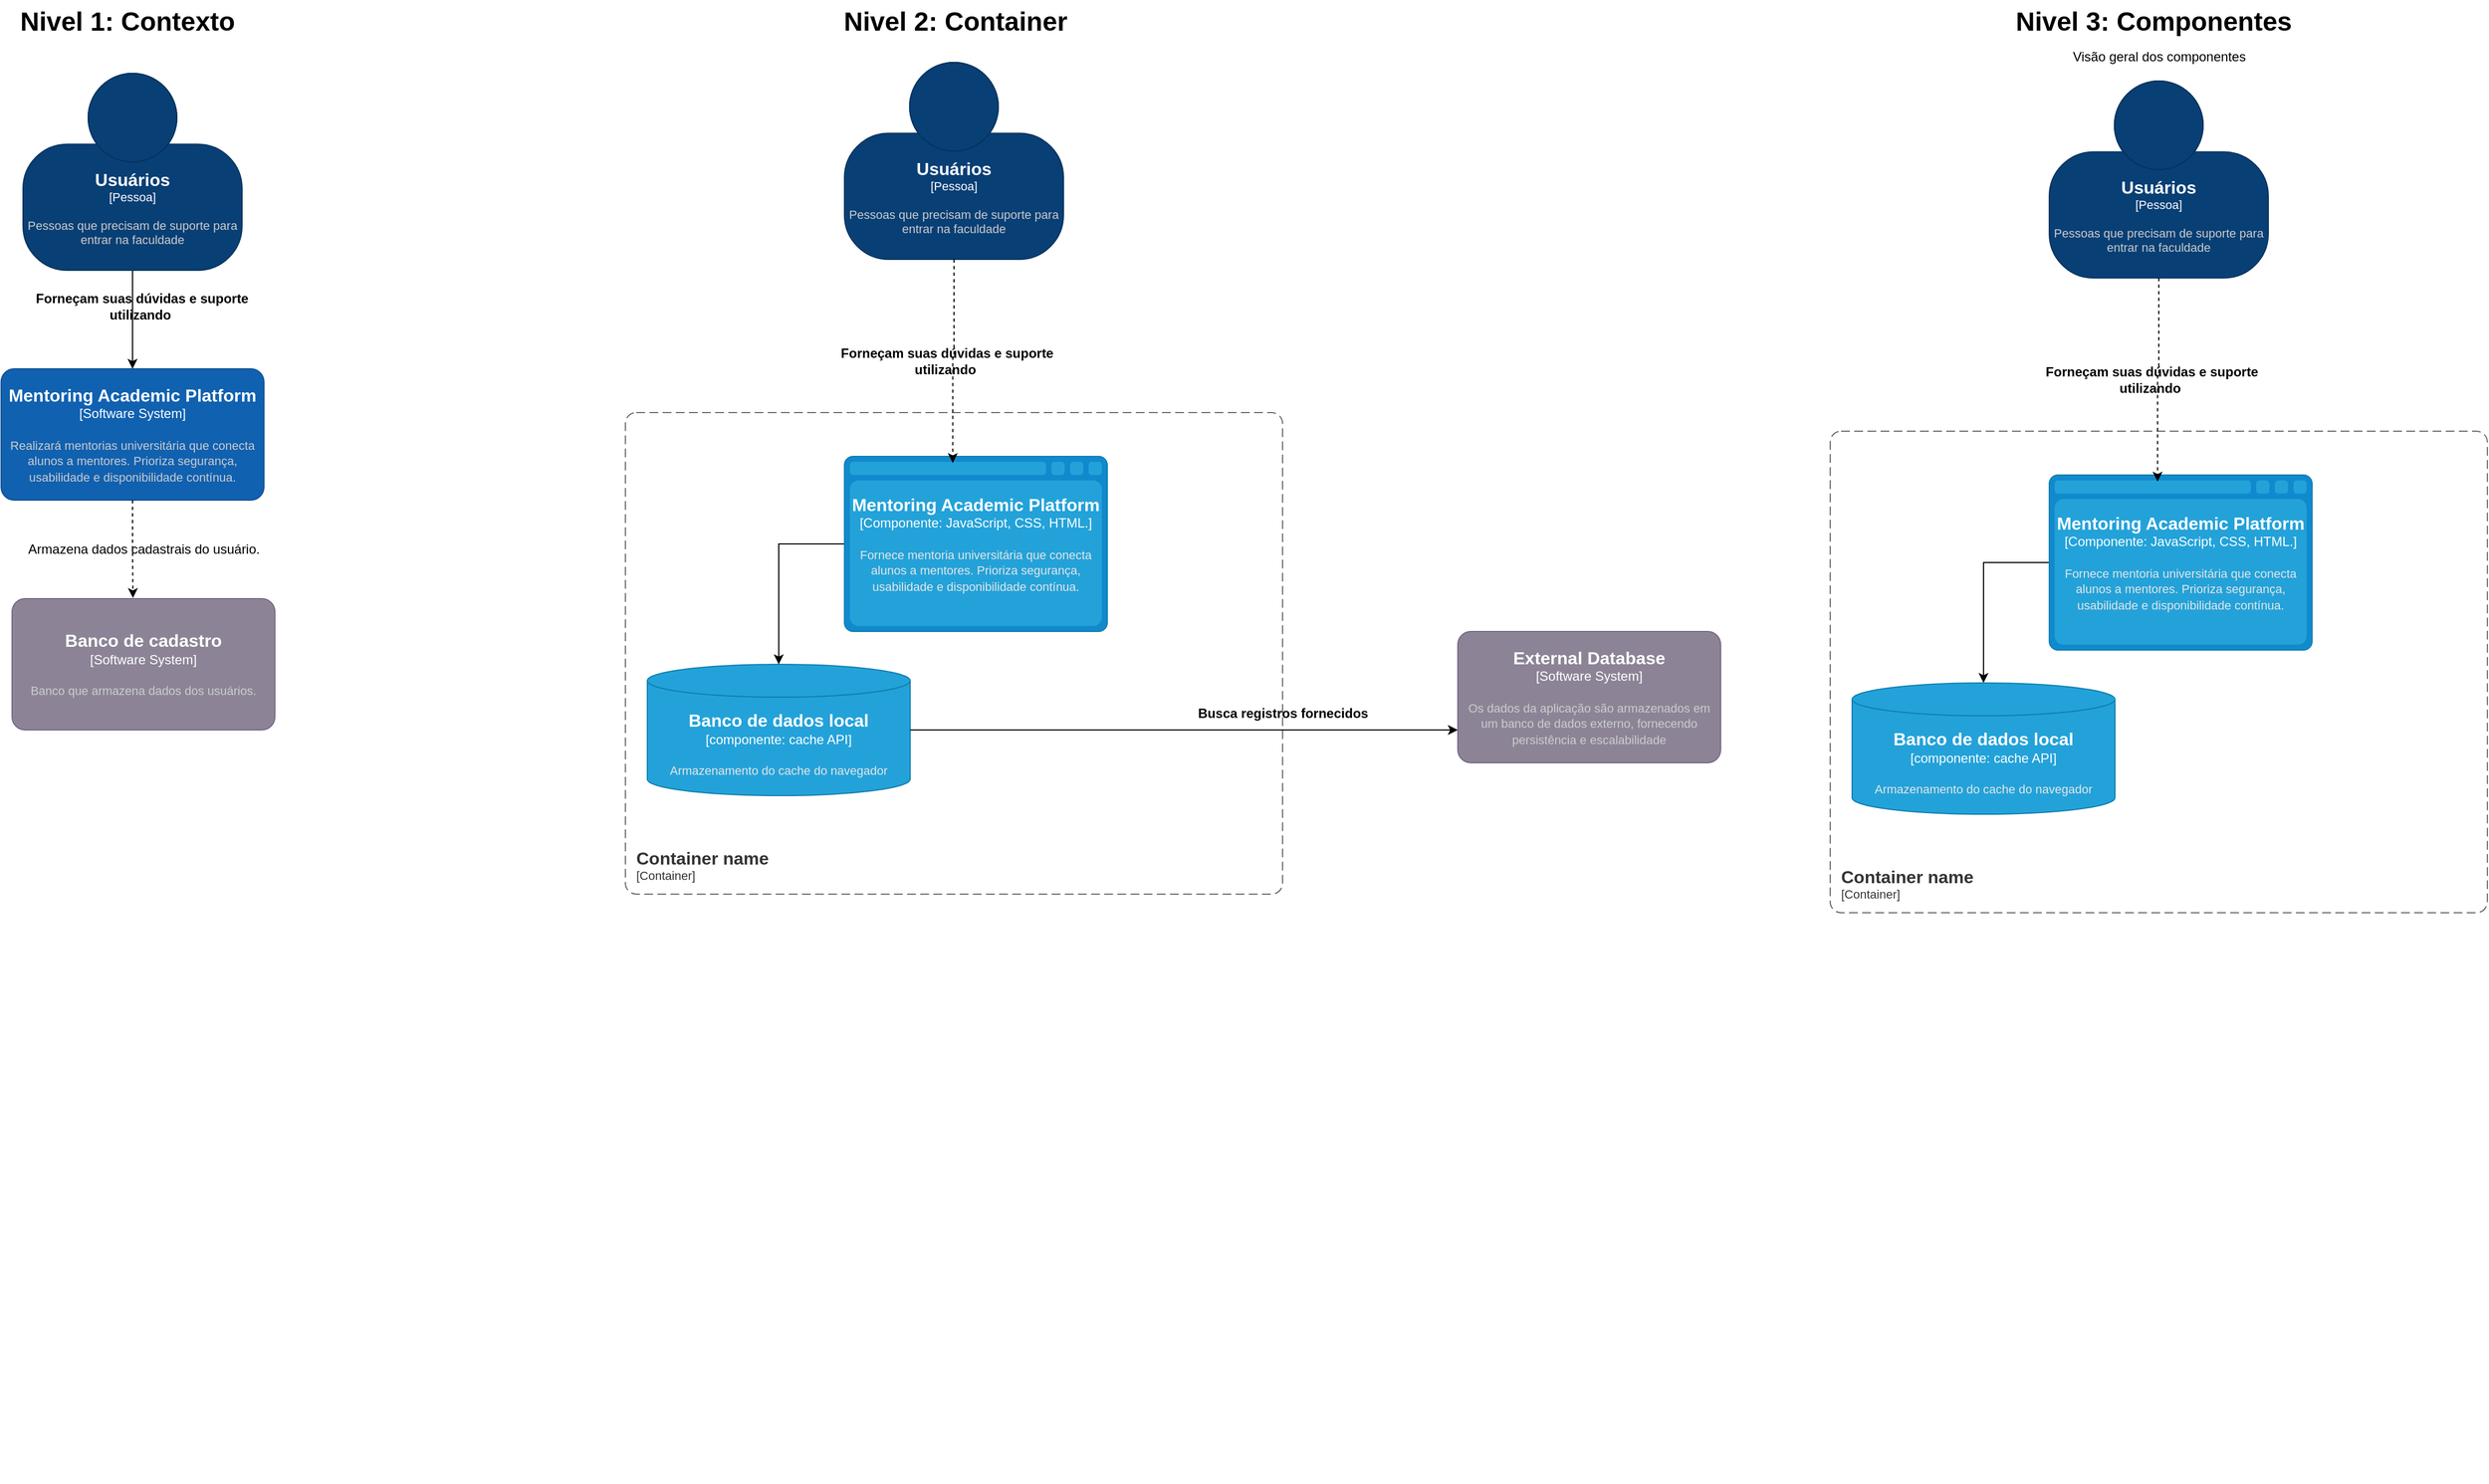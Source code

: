<mxfile version="24.4.4" type="github">
  <diagram name="Página-1" id="hNWeDOTvxeSPMLywXIc1">
    <mxGraphModel dx="1160" dy="2289" grid="1" gridSize="10" guides="1" tooltips="1" connect="1" arrows="1" fold="1" page="1" pageScale="1" pageWidth="827" pageHeight="1169" math="0" shadow="0">
      <root>
        <mxCell id="0" />
        <mxCell id="1" parent="0" />
        <mxCell id="nxUK8nswMwrbXOq0CG-j-11" value="" style="edgeStyle=orthogonalEdgeStyle;rounded=0;orthogonalLoop=1;jettySize=auto;html=1;" edge="1" parent="1" source="nxUK8nswMwrbXOq0CG-j-6" target="nxUK8nswMwrbXOq0CG-j-10">
          <mxGeometry relative="1" as="geometry" />
        </mxCell>
        <object placeholders="1" c4Name="Usuários" c4Type="Pessoa" c4Description="Pessoas que precisam de suporte para entrar na faculdade" label="&lt;font style=&quot;font-size: 16px&quot;&gt;&lt;b&gt;%c4Name%&lt;/b&gt;&lt;/font&gt;&lt;div&gt;[%c4Type%]&lt;/div&gt;&lt;br&gt;&lt;div&gt;&lt;font style=&quot;font-size: 11px&quot;&gt;&lt;font color=&quot;#cccccc&quot;&gt;%c4Description%&lt;/font&gt;&lt;/div&gt;" id="nxUK8nswMwrbXOq0CG-j-6">
          <mxCell style="html=1;fontSize=11;dashed=0;whiteSpace=wrap;fillColor=#083F75;strokeColor=#06315C;fontColor=#ffffff;shape=mxgraph.c4.person2;align=center;metaEdit=1;points=[[0.5,0,0],[1,0.5,0],[1,0.75,0],[0.75,1,0],[0.5,1,0],[0.25,1,0],[0,0.75,0],[0,0.5,0]];resizable=0;" vertex="1" parent="1">
            <mxGeometry x="390" y="-1080" width="200" height="180" as="geometry" />
          </mxCell>
        </object>
        <object placeholders="1" c4Name="Mentoring Academic Platform&#xa;" c4Type="Software System" c4Description="Realizará mentorias universitária que conecta alunos a mentores. Prioriza segurança, usabilidade e disponibilidade contínua." label="&lt;font style=&quot;font-size: 16px&quot;&gt;&lt;b&gt;%c4Name%&lt;/b&gt;&lt;/font&gt;&lt;div&gt;[%c4Type%]&lt;/div&gt;&lt;br&gt;&lt;div&gt;&lt;font style=&quot;font-size: 11px&quot;&gt;&lt;font color=&quot;#cccccc&quot;&gt;%c4Description%&lt;/font&gt;&lt;/div&gt;" id="nxUK8nswMwrbXOq0CG-j-10">
          <mxCell style="rounded=1;whiteSpace=wrap;html=1;labelBackgroundColor=none;fillColor=#1061B0;fontColor=#ffffff;align=center;arcSize=10;strokeColor=#0D5091;metaEdit=1;resizable=0;points=[[0.25,0,0],[0.5,0,0],[0.75,0,0],[1,0.25,0],[1,0.5,0],[1,0.75,0],[0.75,1,0],[0.5,1,0],[0.25,1,0],[0,0.75,0],[0,0.5,0],[0,0.25,0]];" vertex="1" parent="1">
            <mxGeometry x="370" y="-810" width="240" height="120" as="geometry" />
          </mxCell>
        </object>
        <object placeholders="1" c4Name="Banco de cadastro" c4Type="Software System" c4Description="Banco que armazena dados dos usuários." label="&lt;font style=&quot;font-size: 16px&quot;&gt;&lt;b&gt;%c4Name%&lt;/b&gt;&lt;/font&gt;&lt;div&gt;[%c4Type%]&lt;/div&gt;&lt;br&gt;&lt;div&gt;&lt;font style=&quot;font-size: 11px&quot;&gt;&lt;font color=&quot;#cccccc&quot;&gt;%c4Description%&lt;/font&gt;&lt;/div&gt;" id="nxUK8nswMwrbXOq0CG-j-13">
          <mxCell style="rounded=1;whiteSpace=wrap;html=1;labelBackgroundColor=none;fillColor=#8C8496;fontColor=#ffffff;align=center;arcSize=10;strokeColor=#736782;metaEdit=1;resizable=0;points=[[0.25,0,0],[0.5,0,0],[0.75,0,0],[1,0.25,0],[1,0.5,0],[1,0.75,0],[0.75,1,0],[0.5,1,0],[0.25,1,0],[0,0.75,0],[0,0.5,0],[0,0.25,0]];" vertex="1" parent="1">
            <mxGeometry x="380" y="-600" width="240" height="120" as="geometry" />
          </mxCell>
        </object>
        <mxCell id="nxUK8nswMwrbXOq0CG-j-14" style="edgeStyle=orthogonalEdgeStyle;rounded=0;orthogonalLoop=1;jettySize=auto;html=1;exitX=0.5;exitY=1;exitDx=0;exitDy=0;exitPerimeter=0;entryX=0.46;entryY=-0.005;entryDx=0;entryDy=0;entryPerimeter=0;dashed=1;" edge="1" parent="1" source="nxUK8nswMwrbXOq0CG-j-10" target="nxUK8nswMwrbXOq0CG-j-13">
          <mxGeometry relative="1" as="geometry" />
        </mxCell>
        <mxCell id="nxUK8nswMwrbXOq0CG-j-15" value="&lt;font style=&quot;vertical-align: inherit;&quot;&gt;&lt;font style=&quot;vertical-align: inherit;&quot;&gt;&lt;font style=&quot;vertical-align: inherit;&quot;&gt;&lt;font style=&quot;vertical-align: inherit;&quot;&gt;Armazena dados cadastrais do usuário.&lt;/font&gt;&lt;/font&gt;&lt;/font&gt;&lt;/font&gt;" style="text;html=1;align=center;verticalAlign=middle;resizable=0;points=[];autosize=1;strokeColor=none;fillColor=none;" vertex="1" parent="1">
          <mxGeometry x="385" y="-660" width="230" height="30" as="geometry" />
        </mxCell>
        <mxCell id="nxUK8nswMwrbXOq0CG-j-16" value="&lt;font style=&quot;vertical-align: inherit;&quot;&gt;&lt;font style=&quot;vertical-align: inherit;&quot;&gt;&lt;font style=&quot;vertical-align: inherit;&quot;&gt;&lt;font style=&quot;vertical-align: inherit;&quot;&gt;&lt;font style=&quot;vertical-align: inherit;&quot;&gt;&lt;font style=&quot;vertical-align: inherit;&quot;&gt;&lt;font style=&quot;vertical-align: inherit;&quot;&gt;&lt;font style=&quot;vertical-align: inherit;&quot;&gt;Forneçam suas dúvidas e suporte&amp;nbsp;&lt;/font&gt;&lt;/font&gt;&lt;/font&gt;&lt;/font&gt;&lt;/font&gt;&lt;/font&gt;&lt;/font&gt;&lt;/font&gt;&lt;div&gt;&lt;font style=&quot;vertical-align: inherit;&quot;&gt;&lt;font style=&quot;vertical-align: inherit;&quot;&gt;&lt;font style=&quot;vertical-align: inherit;&quot;&gt;&lt;font style=&quot;vertical-align: inherit;&quot;&gt;&lt;font style=&quot;vertical-align: inherit;&quot;&gt;&lt;font style=&quot;vertical-align: inherit;&quot;&gt;utilizando&amp;nbsp;&amp;nbsp;&lt;/font&gt;&lt;/font&gt;&lt;/font&gt;&lt;/font&gt;&lt;/font&gt;&lt;/font&gt;&lt;/div&gt;" style="text;html=1;align=center;verticalAlign=middle;resizable=0;points=[];autosize=1;strokeColor=none;fillColor=none;fontStyle=1" vertex="1" parent="1">
          <mxGeometry x="395" y="-887" width="210" height="40" as="geometry" />
        </mxCell>
        <mxCell id="nxUK8nswMwrbXOq0CG-j-29" value="&lt;span style=&quot;color: rgba(0, 0, 0, 0); font-family: monospace; font-size: 0px; text-align: start;&quot;&gt;&lt;font style=&quot;vertical-align: inherit;&quot;&gt;&lt;font style=&quot;vertical-align: inherit;&quot;&gt;%3CmxGraphModel%3E%3Croot%3E%3CmxCell%20id%3D%220%22%2F%3E%3CmxCell%20id%3D%221%22%20parent%3D%220%22%2F%3E%3Cobject%20placeholders%3D %221%22%20c4Nome%3D%22Usu%C3%A1rios%22%20c4Tipo%3D%22Pessoa%22%20c4Descrição%3D%22Pessoas%20que%20precisam%20de%20suporte%20para%20entrar%20na%20faculdade%22%20rótulo %3D%22%26lt%3Bfont%20style%3D%26quot%3Bfont-size%3A%2016px%26quot%3B%26gt%3B%26lt%3Bb%26gt%3B%25c4Name%25%26lt%3B%2Fb%26gt %3B%26lt%3B%2Ffont%26gt%3B%26lt%3Bdiv%26gt%3B%5B%25c4Tipo%25%5D%26lt%3B%2Fdiv%26gt%3B%26lt%3Bbr%26gt%3B%26lt%3Bdiv % 26gt% 3B% 26lt% 3Bfont% 20style% 3D% 26quot% 3Bfont-size% 3A% 2011px% 26quot% 3B% 26gt% 3B% 26lt% 3Bfont% 20color% 3D% 26quot% 3B% 23cccccc% 26quot% 3B% 26gt % 3B% 25c4Descrição% 25% 26lt% 3B% 2Ffont% 26gt% 3B% 26lt% 3B% 2Fdiv% 26gt% 3B% 22% 20id% 3D% 222% 22% 3E% 3CmxCell% 20style% 3D% 22html% 3D1% 3BTamanho da fonte %. %5B0,5%2C0%2C0%5D%2C%5B1%2C0,5%2C0%5D%2C%5B1%2C0,75%2C0%5D%2C%5B0,75%2C1%2C0%5D%2C%5B0 .5%2C1%2C0%5D%2C%5B0,25%2C1%2C0%5D%2C%5B0%2C0,75%2C0%5D%2C%5B0%2C0,5%2C0%5D%5D%3Redimensionável%3D0 %3B%22%20vértice%3D%221%22%20pai%3D%221%22%3E%3CmxGeometria%20x%3D%221170%22%20y%3D%2210%22%20largura%3D%22200%22%20altura %3D%22180%22%20as%3D%22geometria%22%2F%3E%3C%2FmxCell%3E%3C%2Fobject%3E%3C%2Froot%3E%3C%2FmxGraphModel%3E&lt;/font&gt;&lt;/font&gt;&lt;/span&gt;" style="text;html=1;align=center;verticalAlign=middle;resizable=0;points=[];autosize=1;strokeColor=none;fillColor=none;" vertex="1" parent="1">
          <mxGeometry x="2180" y="178" width="20" height="30" as="geometry" />
        </mxCell>
        <object placeholders="1" c4Name="Usuários" c4Type="Pessoa" c4Description="Pessoas que precisam de suporte para entrar na faculdade" label="&lt;font style=&quot;font-size: 16px&quot;&gt;&lt;b&gt;%c4Name%&lt;/b&gt;&lt;/font&gt;&lt;div&gt;[%c4Type%]&lt;/div&gt;&lt;br&gt;&lt;div&gt;&lt;font style=&quot;font-size: 11px&quot;&gt;&lt;font color=&quot;#cccccc&quot;&gt;%c4Description%&lt;/font&gt;&lt;/div&gt;" id="nxUK8nswMwrbXOq0CG-j-31">
          <mxCell style="html=1;fontSize=11;dashed=0;whiteSpace=wrap;fillColor=#083F75;strokeColor=#06315C;fontColor=#ffffff;shape=mxgraph.c4.person2;align=center;metaEdit=1;points=[[0.5,0,0],[1,0.5,0],[1,0.75,0],[0.75,1,0],[0.5,1,0],[0.25,1,0],[0,0.75,0],[0,0.5,0]];resizable=0;" vertex="1" parent="1">
            <mxGeometry x="1140" y="-1090" width="200" height="180" as="geometry" />
          </mxCell>
        </object>
        <object placeholders="1" c4Name="Container name" c4Type="ContainerScopeBoundary" c4Application="Container" label="&lt;font style=&quot;font-size: 16px&quot;&gt;&lt;b&gt;&lt;div style=&quot;text-align: left&quot;&gt;%c4Name%&lt;/div&gt;&lt;/b&gt;&lt;/font&gt;&lt;div style=&quot;text-align: left&quot;&gt;[%c4Application%]&lt;/div&gt;" id="nxUK8nswMwrbXOq0CG-j-37">
          <mxCell style="rounded=1;fontSize=11;whiteSpace=wrap;html=1;dashed=1;arcSize=20;fillColor=none;strokeColor=#666666;fontColor=#333333;labelBackgroundColor=none;align=left;verticalAlign=bottom;labelBorderColor=none;spacingTop=0;spacing=10;dashPattern=8 4;metaEdit=1;rotatable=0;perimeter=rectanglePerimeter;noLabel=0;labelPadding=0;allowArrows=0;connectable=0;expand=0;recursiveResize=0;editable=1;pointerEvents=0;absoluteArcSize=1;points=[[0.25,0,0],[0.5,0,0],[0.75,0,0],[1,0.25,0],[1,0.5,0],[1,0.75,0],[0.75,1,0],[0.5,1,0],[0.25,1,0],[0,0.75,0],[0,0.5,0],[0,0.25,0]];" vertex="1" parent="1">
            <mxGeometry x="940" y="-770" width="600" height="440" as="geometry" />
          </mxCell>
        </object>
        <mxCell id="nxUK8nswMwrbXOq0CG-j-44" style="edgeStyle=orthogonalEdgeStyle;rounded=0;orthogonalLoop=1;jettySize=auto;html=1;exitX=0;exitY=0.5;exitDx=0;exitDy=0;exitPerimeter=0;" edge="1" parent="1" source="nxUK8nswMwrbXOq0CG-j-39" target="nxUK8nswMwrbXOq0CG-j-43">
          <mxGeometry relative="1" as="geometry">
            <mxPoint x="1050" y="-590" as="targetPoint" />
          </mxGeometry>
        </mxCell>
        <object placeholders="1" c4Name="Mentoring Academic Platform&#xa;" c4Type="Componente" c4Technology="JavaScript, CSS, HTML." c4Description="Fornece mentoria universitária que conecta alunos a mentores. Prioriza segurança, usabilidade e disponibilidade contínua." label="&lt;font style=&quot;font-size: 16px&quot;&gt;&lt;b&gt;%c4Name%&lt;/b&gt;&lt;/font&gt;&lt;div&gt;[%c4Type%:&amp;nbsp;%c4Technology%]&lt;/div&gt;&lt;br&gt;&lt;div&gt;&lt;font style=&quot;font-size: 11px&quot;&gt;&lt;font color=&quot;#E6E6E6&quot;&gt;%c4Description%&lt;/font&gt;&lt;/div&gt;" id="nxUK8nswMwrbXOq0CG-j-39">
          <mxCell style="shape=mxgraph.c4.webBrowserContainer2;whiteSpace=wrap;html=1;boundedLbl=1;rounded=0;labelBackgroundColor=none;strokeColor=#118ACD;fillColor=#23A2D9;strokeColor=#118ACD;strokeColor2=#0E7DAD;fontSize=12;fontColor=#ffffff;align=center;metaEdit=1;points=[[0.5,0,0],[1,0.25,0],[1,0.5,0],[1,0.75,0],[0.5,1,0],[0,0.75,0],[0,0.5,0],[0,0.25,0]];resizable=0;" vertex="1" parent="1">
            <mxGeometry x="1140" y="-730" width="240" height="160" as="geometry" />
          </mxCell>
        </object>
        <mxCell id="nxUK8nswMwrbXOq0CG-j-40" style="edgeStyle=orthogonalEdgeStyle;rounded=0;orthogonalLoop=1;jettySize=auto;html=1;exitX=0.5;exitY=1;exitDx=0;exitDy=0;exitPerimeter=0;entryX=0.412;entryY=0.038;entryDx=0;entryDy=0;entryPerimeter=0;dashed=1;" edge="1" parent="1" source="nxUK8nswMwrbXOq0CG-j-31" target="nxUK8nswMwrbXOq0CG-j-39">
          <mxGeometry relative="1" as="geometry" />
        </mxCell>
        <mxCell id="nxUK8nswMwrbXOq0CG-j-42" value="&lt;font style=&quot;vertical-align: inherit;&quot;&gt;&lt;font style=&quot;vertical-align: inherit;&quot;&gt;&lt;font style=&quot;vertical-align: inherit;&quot;&gt;&lt;font style=&quot;vertical-align: inherit;&quot;&gt;&lt;font style=&quot;vertical-align: inherit;&quot;&gt;&lt;font style=&quot;vertical-align: inherit;&quot;&gt;&lt;font style=&quot;vertical-align: inherit;&quot;&gt;&lt;font style=&quot;vertical-align: inherit;&quot;&gt;Forneçam suas dúvidas e suporte&amp;nbsp;&lt;/font&gt;&lt;/font&gt;&lt;/font&gt;&lt;/font&gt;&lt;/font&gt;&lt;/font&gt;&lt;/font&gt;&lt;/font&gt;&lt;div&gt;&lt;font style=&quot;vertical-align: inherit;&quot;&gt;&lt;font style=&quot;vertical-align: inherit;&quot;&gt;&lt;font style=&quot;vertical-align: inherit;&quot;&gt;&lt;font style=&quot;vertical-align: inherit;&quot;&gt;&lt;font style=&quot;vertical-align: inherit;&quot;&gt;&lt;font style=&quot;vertical-align: inherit;&quot;&gt;utilizando&amp;nbsp;&amp;nbsp;&lt;/font&gt;&lt;/font&gt;&lt;/font&gt;&lt;/font&gt;&lt;/font&gt;&lt;/font&gt;&lt;/div&gt;" style="text;html=1;align=center;verticalAlign=middle;resizable=0;points=[];autosize=1;strokeColor=none;fillColor=none;fontStyle=1" vertex="1" parent="1">
          <mxGeometry x="1130" y="-837" width="210" height="40" as="geometry" />
        </mxCell>
        <object placeholders="1" c4Name="Banco de dados local" c4Type="componente" c4Technology="cache API" c4Description="Armazenamento do cache do navegador" label="&lt;font style=&quot;font-size: 16px&quot;&gt;&lt;b&gt;%c4Name%&lt;/b&gt;&lt;/font&gt;&lt;div&gt;[%c4Type%:&amp;nbsp;%c4Technology%]&lt;/div&gt;&lt;br&gt;&lt;div&gt;&lt;font style=&quot;font-size: 11px&quot;&gt;&lt;font color=&quot;#E6E6E6&quot;&gt;%c4Description%&lt;/font&gt;&lt;/div&gt;" id="nxUK8nswMwrbXOq0CG-j-43">
          <mxCell style="shape=cylinder3;size=15;whiteSpace=wrap;html=1;boundedLbl=1;rounded=0;labelBackgroundColor=none;fillColor=#23A2D9;fontSize=12;fontColor=#ffffff;align=center;strokeColor=#0E7DAD;metaEdit=1;points=[[0.5,0,0],[1,0.25,0],[1,0.5,0],[1,0.75,0],[0.5,1,0],[0,0.75,0],[0,0.5,0],[0,0.25,0]];resizable=0;" vertex="1" parent="1">
            <mxGeometry x="960" y="-540" width="240" height="120" as="geometry" />
          </mxCell>
        </object>
        <object placeholders="1" c4Name="External Database" c4Type="Software System" c4Description="Os dados da aplicação são armazenados em um banco de dados externo, fornecendo persistência e escalabilidade" label="&lt;font style=&quot;font-size: 16px&quot;&gt;&lt;b&gt;%c4Name%&lt;/b&gt;&lt;/font&gt;&lt;div&gt;[%c4Type%]&lt;/div&gt;&lt;br&gt;&lt;div&gt;&lt;font style=&quot;font-size: 11px&quot;&gt;&lt;font color=&quot;#cccccc&quot;&gt;%c4Description%&lt;/font&gt;&lt;/div&gt;" id="nxUK8nswMwrbXOq0CG-j-45">
          <mxCell style="rounded=1;whiteSpace=wrap;html=1;labelBackgroundColor=none;fillColor=#8C8496;fontColor=#ffffff;align=center;arcSize=10;strokeColor=#736782;metaEdit=1;resizable=0;points=[[0.25,0,0],[0.5,0,0],[0.75,0,0],[1,0.25,0],[1,0.5,0],[1,0.75,0],[0.75,1,0],[0.5,1,0],[0.25,1,0],[0,0.75,0],[0,0.5,0],[0,0.25,0]];" vertex="1" parent="1">
            <mxGeometry x="1700" y="-570" width="240" height="120" as="geometry" />
          </mxCell>
        </object>
        <mxCell id="nxUK8nswMwrbXOq0CG-j-46" style="edgeStyle=orthogonalEdgeStyle;rounded=0;orthogonalLoop=1;jettySize=auto;html=1;exitX=1;exitY=0.5;exitDx=0;exitDy=0;exitPerimeter=0;entryX=0;entryY=0.75;entryDx=0;entryDy=0;entryPerimeter=0;" edge="1" parent="1" source="nxUK8nswMwrbXOq0CG-j-43" target="nxUK8nswMwrbXOq0CG-j-45">
          <mxGeometry relative="1" as="geometry" />
        </mxCell>
        <mxCell id="nxUK8nswMwrbXOq0CG-j-47" value="Busca registros fornecidos" style="text;html=1;align=center;verticalAlign=middle;resizable=0;points=[];autosize=1;strokeColor=none;fillColor=none;fontStyle=1" vertex="1" parent="1">
          <mxGeometry x="1460" y="-510" width="160" height="30" as="geometry" />
        </mxCell>
        <mxCell id="nxUK8nswMwrbXOq0CG-j-48" value="Nivel 1: Contexto" style="text;html=1;align=center;verticalAlign=middle;resizable=0;points=[];autosize=1;strokeColor=none;fillColor=none;fontStyle=1;fontSize=24;" vertex="1" parent="1">
          <mxGeometry x="380" y="-1147" width="210" height="40" as="geometry" />
        </mxCell>
        <mxCell id="nxUK8nswMwrbXOq0CG-j-49" value="Nivel 2: Container" style="text;html=1;align=center;verticalAlign=middle;resizable=0;points=[];autosize=1;strokeColor=none;fillColor=none;fontStyle=1;fontSize=24;" vertex="1" parent="1">
          <mxGeometry x="1136" y="-1147" width="210" height="40" as="geometry" />
        </mxCell>
        <object placeholders="1" c4Name="Usuários" c4Type="Pessoa" c4Description="Pessoas que precisam de suporte para entrar na faculdade" label="&lt;font style=&quot;font-size: 16px&quot;&gt;&lt;b&gt;%c4Name%&lt;/b&gt;&lt;/font&gt;&lt;div&gt;[%c4Type%]&lt;/div&gt;&lt;br&gt;&lt;div&gt;&lt;font style=&quot;font-size: 11px&quot;&gt;&lt;font color=&quot;#cccccc&quot;&gt;%c4Description%&lt;/font&gt;&lt;/div&gt;" id="nxUK8nswMwrbXOq0CG-j-50">
          <mxCell style="html=1;fontSize=11;dashed=0;whiteSpace=wrap;fillColor=#083F75;strokeColor=#06315C;fontColor=#ffffff;shape=mxgraph.c4.person2;align=center;metaEdit=1;points=[[0.5,0,0],[1,0.5,0],[1,0.75,0],[0.75,1,0],[0.5,1,0],[0.25,1,0],[0,0.75,0],[0,0.5,0]];resizable=0;" vertex="1" parent="1">
            <mxGeometry x="2240" y="-1073" width="200" height="180" as="geometry" />
          </mxCell>
        </object>
        <object placeholders="1" c4Name="Container name" c4Type="ContainerScopeBoundary" c4Application="Container" label="&lt;font style=&quot;font-size: 16px&quot;&gt;&lt;b&gt;&lt;div style=&quot;text-align: left&quot;&gt;%c4Name%&lt;/div&gt;&lt;/b&gt;&lt;/font&gt;&lt;div style=&quot;text-align: left&quot;&gt;[%c4Application%]&lt;/div&gt;" id="nxUK8nswMwrbXOq0CG-j-51">
          <mxCell style="rounded=1;fontSize=11;whiteSpace=wrap;html=1;dashed=1;arcSize=20;fillColor=none;strokeColor=#666666;fontColor=#333333;labelBackgroundColor=none;align=left;verticalAlign=bottom;labelBorderColor=none;spacingTop=0;spacing=10;dashPattern=8 4;metaEdit=1;rotatable=0;perimeter=rectanglePerimeter;noLabel=0;labelPadding=0;allowArrows=0;connectable=0;expand=0;recursiveResize=0;editable=1;pointerEvents=0;absoluteArcSize=1;points=[[0.25,0,0],[0.5,0,0],[0.75,0,0],[1,0.25,0],[1,0.5,0],[1,0.75,0],[0.75,1,0],[0.5,1,0],[0.25,1,0],[0,0.75,0],[0,0.5,0],[0,0.25,0]];" vertex="1" parent="1">
            <mxGeometry x="2040" y="-753" width="600" height="440" as="geometry" />
          </mxCell>
        </object>
        <mxCell id="nxUK8nswMwrbXOq0CG-j-52" style="edgeStyle=orthogonalEdgeStyle;rounded=0;orthogonalLoop=1;jettySize=auto;html=1;exitX=0;exitY=0.5;exitDx=0;exitDy=0;exitPerimeter=0;" edge="1" parent="1" source="nxUK8nswMwrbXOq0CG-j-53" target="nxUK8nswMwrbXOq0CG-j-56">
          <mxGeometry relative="1" as="geometry">
            <mxPoint x="2150" y="-573" as="targetPoint" />
          </mxGeometry>
        </mxCell>
        <object placeholders="1" c4Name="Mentoring Academic Platform&#xa;" c4Type="Componente" c4Technology="JavaScript, CSS, HTML." c4Description="Fornece mentoria universitária que conecta alunos a mentores. Prioriza segurança, usabilidade e disponibilidade contínua." label="&lt;font style=&quot;font-size: 16px&quot;&gt;&lt;b&gt;%c4Name%&lt;/b&gt;&lt;/font&gt;&lt;div&gt;[%c4Type%:&amp;nbsp;%c4Technology%]&lt;/div&gt;&lt;br&gt;&lt;div&gt;&lt;font style=&quot;font-size: 11px&quot;&gt;&lt;font color=&quot;#E6E6E6&quot;&gt;%c4Description%&lt;/font&gt;&lt;/div&gt;" id="nxUK8nswMwrbXOq0CG-j-53">
          <mxCell style="shape=mxgraph.c4.webBrowserContainer2;whiteSpace=wrap;html=1;boundedLbl=1;rounded=0;labelBackgroundColor=none;strokeColor=#118ACD;fillColor=#23A2D9;strokeColor=#118ACD;strokeColor2=#0E7DAD;fontSize=12;fontColor=#ffffff;align=center;metaEdit=1;points=[[0.5,0,0],[1,0.25,0],[1,0.5,0],[1,0.75,0],[0.5,1,0],[0,0.75,0],[0,0.5,0],[0,0.25,0]];resizable=0;" vertex="1" parent="1">
            <mxGeometry x="2240" y="-713" width="240" height="160" as="geometry" />
          </mxCell>
        </object>
        <mxCell id="nxUK8nswMwrbXOq0CG-j-54" style="edgeStyle=orthogonalEdgeStyle;rounded=0;orthogonalLoop=1;jettySize=auto;html=1;exitX=0.5;exitY=1;exitDx=0;exitDy=0;exitPerimeter=0;entryX=0.412;entryY=0.038;entryDx=0;entryDy=0;entryPerimeter=0;dashed=1;" edge="1" parent="1" source="nxUK8nswMwrbXOq0CG-j-50" target="nxUK8nswMwrbXOq0CG-j-53">
          <mxGeometry relative="1" as="geometry" />
        </mxCell>
        <mxCell id="nxUK8nswMwrbXOq0CG-j-55" value="&lt;font style=&quot;vertical-align: inherit;&quot;&gt;&lt;font style=&quot;vertical-align: inherit;&quot;&gt;&lt;font style=&quot;vertical-align: inherit;&quot;&gt;&lt;font style=&quot;vertical-align: inherit;&quot;&gt;&lt;font style=&quot;vertical-align: inherit;&quot;&gt;&lt;font style=&quot;vertical-align: inherit;&quot;&gt;&lt;font style=&quot;vertical-align: inherit;&quot;&gt;&lt;font style=&quot;vertical-align: inherit;&quot;&gt;Forneçam suas dúvidas e suporte&amp;nbsp;&lt;/font&gt;&lt;/font&gt;&lt;/font&gt;&lt;/font&gt;&lt;/font&gt;&lt;/font&gt;&lt;/font&gt;&lt;/font&gt;&lt;div&gt;&lt;font style=&quot;vertical-align: inherit;&quot;&gt;&lt;font style=&quot;vertical-align: inherit;&quot;&gt;&lt;font style=&quot;vertical-align: inherit;&quot;&gt;&lt;font style=&quot;vertical-align: inherit;&quot;&gt;&lt;font style=&quot;vertical-align: inherit;&quot;&gt;&lt;font style=&quot;vertical-align: inherit;&quot;&gt;utilizando&amp;nbsp;&amp;nbsp;&lt;/font&gt;&lt;/font&gt;&lt;/font&gt;&lt;/font&gt;&lt;/font&gt;&lt;/font&gt;&lt;/div&gt;" style="text;html=1;align=center;verticalAlign=middle;resizable=0;points=[];autosize=1;strokeColor=none;fillColor=none;fontStyle=1" vertex="1" parent="1">
          <mxGeometry x="2230" y="-820" width="210" height="40" as="geometry" />
        </mxCell>
        <object placeholders="1" c4Name="Banco de dados local" c4Type="componente" c4Technology="cache API" c4Description="Armazenamento do cache do navegador" label="&lt;font style=&quot;font-size: 16px&quot;&gt;&lt;b&gt;%c4Name%&lt;/b&gt;&lt;/font&gt;&lt;div&gt;[%c4Type%:&amp;nbsp;%c4Technology%]&lt;/div&gt;&lt;br&gt;&lt;div&gt;&lt;font style=&quot;font-size: 11px&quot;&gt;&lt;font color=&quot;#E6E6E6&quot;&gt;%c4Description%&lt;/font&gt;&lt;/div&gt;" id="nxUK8nswMwrbXOq0CG-j-56">
          <mxCell style="shape=cylinder3;size=15;whiteSpace=wrap;html=1;boundedLbl=1;rounded=0;labelBackgroundColor=none;fillColor=#23A2D9;fontSize=12;fontColor=#ffffff;align=center;strokeColor=#0E7DAD;metaEdit=1;points=[[0.5,0,0],[1,0.25,0],[1,0.5,0],[1,0.75,0],[0.5,1,0],[0,0.75,0],[0,0.5,0],[0,0.25,0]];resizable=0;" vertex="1" parent="1">
            <mxGeometry x="2060" y="-523" width="240" height="120" as="geometry" />
          </mxCell>
        </object>
        <mxCell id="nxUK8nswMwrbXOq0CG-j-57" value="Nivel 3: Componentes" style="text;html=1;align=center;verticalAlign=middle;resizable=0;points=[];autosize=1;strokeColor=none;fillColor=none;fontStyle=1;fontSize=24;" vertex="1" parent="1">
          <mxGeometry x="2205" y="-1147" width="260" height="40" as="geometry" />
        </mxCell>
        <mxCell id="nxUK8nswMwrbXOq0CG-j-58" value="Visão geral dos componentes" style="text;html=1;align=center;verticalAlign=middle;resizable=0;points=[];autosize=1;strokeColor=none;fillColor=none;" vertex="1" parent="1">
          <mxGeometry x="2250" y="-1110" width="180" height="30" as="geometry" />
        </mxCell>
      </root>
    </mxGraphModel>
  </diagram>
</mxfile>
